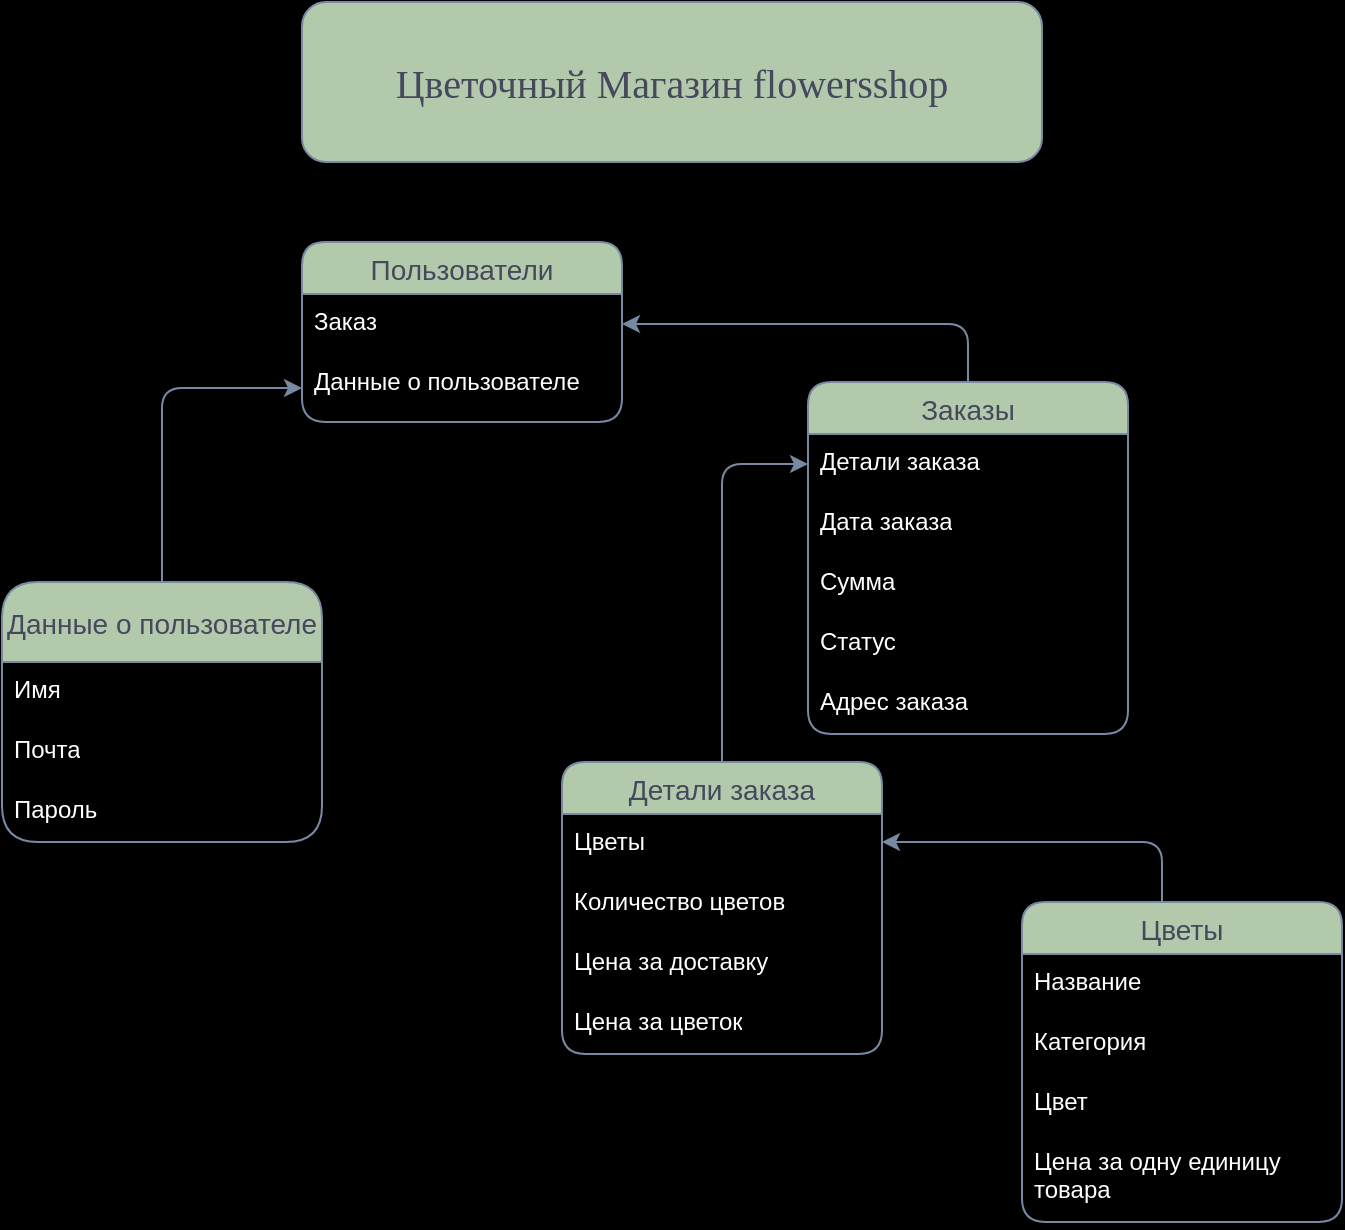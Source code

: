 <mxfile version="21.7.2" type="device">
  <diagram name="Страница — 1" id="4s7IlvpWQAUSDQYPORW6">
    <mxGraphModel dx="2193" dy="745" grid="0" gridSize="10" guides="1" tooltips="1" connect="1" arrows="1" fold="1" page="1" pageScale="1" pageWidth="827" pageHeight="1169" background="#000000" math="0" shadow="0">
      <root>
        <mxCell id="0" />
        <mxCell id="1" parent="0" />
        <mxCell id="m3Bp69-0VZinPHN6RWEW-41" value="Пользователи" style="swimlane;fontStyle=0;childLayout=stackLayout;horizontal=1;startSize=26;horizontalStack=0;resizeParent=1;resizeParentMax=0;resizeLast=0;collapsible=1;marginBottom=0;align=center;fontSize=14;labelBackgroundColor=none;fillColor=#B2C9AB;strokeColor=#788AA3;fontColor=#46495D;rounded=1;" vertex="1" parent="1">
          <mxGeometry x="-240" y="150" width="160" height="90" as="geometry" />
        </mxCell>
        <mxCell id="m3Bp69-0VZinPHN6RWEW-43" value="&lt;font color=&quot;#ffffff&quot;&gt;Заказ&lt;/font&gt;" style="text;strokeColor=none;fillColor=none;spacingLeft=4;spacingRight=4;overflow=hidden;rotatable=0;points=[[0,0.5],[1,0.5]];portConstraint=eastwest;fontSize=12;whiteSpace=wrap;html=1;labelBackgroundColor=none;fontColor=#46495D;rounded=1;" vertex="1" parent="m3Bp69-0VZinPHN6RWEW-41">
          <mxGeometry y="26" width="160" height="30" as="geometry" />
        </mxCell>
        <mxCell id="m3Bp69-0VZinPHN6RWEW-44" value="&lt;font color=&quot;#ffffff&quot;&gt;Данные о пользователе&lt;/font&gt;" style="text;strokeColor=none;fillColor=none;spacingLeft=4;spacingRight=4;overflow=hidden;rotatable=0;points=[[0,0.5],[1,0.5]];portConstraint=eastwest;fontSize=12;whiteSpace=wrap;html=1;labelBackgroundColor=none;fontColor=#46495D;rounded=1;" vertex="1" parent="m3Bp69-0VZinPHN6RWEW-41">
          <mxGeometry y="56" width="160" height="34" as="geometry" />
        </mxCell>
        <mxCell id="m3Bp69-0VZinPHN6RWEW-53" style="edgeStyle=orthogonalEdgeStyle;rounded=1;orthogonalLoop=1;jettySize=auto;html=1;labelBackgroundColor=none;strokeColor=#788AA3;fontColor=default;" edge="1" parent="1" source="m3Bp69-0VZinPHN6RWEW-48" target="m3Bp69-0VZinPHN6RWEW-43">
          <mxGeometry relative="1" as="geometry" />
        </mxCell>
        <mxCell id="m3Bp69-0VZinPHN6RWEW-48" value="Заказы" style="swimlane;fontStyle=0;childLayout=stackLayout;horizontal=1;startSize=26;horizontalStack=0;resizeParent=1;resizeParentMax=0;resizeLast=0;collapsible=1;marginBottom=0;align=center;fontSize=14;labelBackgroundColor=none;fillColor=#B2C9AB;strokeColor=#788AA3;fontColor=#46495D;rounded=1;" vertex="1" parent="1">
          <mxGeometry x="13" y="220" width="160" height="176" as="geometry" />
        </mxCell>
        <mxCell id="m3Bp69-0VZinPHN6RWEW-51" value="&lt;font color=&quot;#ffffff&quot;&gt;Детали заказа&lt;/font&gt;" style="text;strokeColor=none;fillColor=none;spacingLeft=4;spacingRight=4;overflow=hidden;rotatable=0;points=[[0,0.5],[1,0.5]];portConstraint=eastwest;fontSize=12;whiteSpace=wrap;html=1;labelBackgroundColor=none;fontColor=#46495D;rounded=1;" vertex="1" parent="m3Bp69-0VZinPHN6RWEW-48">
          <mxGeometry y="26" width="160" height="30" as="geometry" />
        </mxCell>
        <mxCell id="m3Bp69-0VZinPHN6RWEW-111" value="&lt;font color=&quot;#ffffff&quot;&gt;Дата заказа&lt;/font&gt;" style="text;strokeColor=none;fillColor=none;spacingLeft=4;spacingRight=4;overflow=hidden;rotatable=0;points=[[0,0.5],[1,0.5]];portConstraint=eastwest;fontSize=12;whiteSpace=wrap;html=1;labelBackgroundColor=none;fontColor=#46495D;rounded=1;" vertex="1" parent="m3Bp69-0VZinPHN6RWEW-48">
          <mxGeometry y="56" width="160" height="30" as="geometry" />
        </mxCell>
        <mxCell id="m3Bp69-0VZinPHN6RWEW-112" value="&lt;font color=&quot;#ffffff&quot;&gt;Сумма&lt;/font&gt;" style="text;strokeColor=none;fillColor=none;spacingLeft=4;spacingRight=4;overflow=hidden;rotatable=0;points=[[0,0.5],[1,0.5]];portConstraint=eastwest;fontSize=12;whiteSpace=wrap;html=1;labelBackgroundColor=none;fontColor=#46495D;rounded=1;" vertex="1" parent="m3Bp69-0VZinPHN6RWEW-48">
          <mxGeometry y="86" width="160" height="30" as="geometry" />
        </mxCell>
        <mxCell id="m3Bp69-0VZinPHN6RWEW-113" value="Статус&lt;br&gt;" style="text;strokeColor=none;fillColor=none;spacingLeft=4;spacingRight=4;overflow=hidden;rotatable=0;points=[[0,0.5],[1,0.5]];portConstraint=eastwest;fontSize=12;whiteSpace=wrap;html=1;labelBackgroundColor=none;fontColor=#FFFFFF;rounded=1;" vertex="1" parent="m3Bp69-0VZinPHN6RWEW-48">
          <mxGeometry y="116" width="160" height="30" as="geometry" />
        </mxCell>
        <mxCell id="m3Bp69-0VZinPHN6RWEW-117" value="&lt;font color=&quot;#ffffff&quot;&gt;Адрес заказа&lt;/font&gt;" style="text;strokeColor=none;fillColor=none;spacingLeft=4;spacingRight=4;overflow=hidden;rotatable=0;points=[[0,0.5],[1,0.5]];portConstraint=eastwest;fontSize=12;whiteSpace=wrap;html=1;labelBackgroundColor=none;fontColor=#46495D;rounded=1;" vertex="1" parent="m3Bp69-0VZinPHN6RWEW-48">
          <mxGeometry y="146" width="160" height="30" as="geometry" />
        </mxCell>
        <mxCell id="m3Bp69-0VZinPHN6RWEW-110" style="edgeStyle=orthogonalEdgeStyle;rounded=1;orthogonalLoop=1;jettySize=auto;html=1;labelBackgroundColor=none;strokeColor=#788AA3;fontColor=default;" edge="1" parent="1" source="m3Bp69-0VZinPHN6RWEW-54" target="m3Bp69-0VZinPHN6RWEW-107">
          <mxGeometry relative="1" as="geometry">
            <Array as="points">
              <mxPoint x="190" y="450" />
            </Array>
          </mxGeometry>
        </mxCell>
        <mxCell id="m3Bp69-0VZinPHN6RWEW-54" value="Цветы" style="swimlane;fontStyle=0;childLayout=stackLayout;horizontal=1;startSize=26;horizontalStack=0;resizeParent=1;resizeParentMax=0;resizeLast=0;collapsible=1;marginBottom=0;align=center;fontSize=14;labelBackgroundColor=none;fillColor=#B2C9AB;strokeColor=#788AA3;fontColor=#46495D;rounded=1;" vertex="1" parent="1">
          <mxGeometry x="120" y="480" width="160" height="160" as="geometry" />
        </mxCell>
        <mxCell id="m3Bp69-0VZinPHN6RWEW-57" value="Название" style="text;strokeColor=none;fillColor=none;spacingLeft=4;spacingRight=4;overflow=hidden;rotatable=0;points=[[0,0.5],[1,0.5]];portConstraint=eastwest;fontSize=12;whiteSpace=wrap;html=1;labelBackgroundColor=none;fontColor=#FFFFFF;rounded=1;" vertex="1" parent="m3Bp69-0VZinPHN6RWEW-54">
          <mxGeometry y="26" width="160" height="30" as="geometry" />
        </mxCell>
        <mxCell id="m3Bp69-0VZinPHN6RWEW-55" value="Категория" style="text;strokeColor=none;fillColor=none;spacingLeft=4;spacingRight=4;overflow=hidden;rotatable=0;points=[[0,0.5],[1,0.5]];portConstraint=eastwest;fontSize=12;whiteSpace=wrap;html=1;labelBackgroundColor=none;fontColor=#FFFFFF;rounded=1;" vertex="1" parent="m3Bp69-0VZinPHN6RWEW-54">
          <mxGeometry y="56" width="160" height="30" as="geometry" />
        </mxCell>
        <mxCell id="m3Bp69-0VZinPHN6RWEW-106" value="&lt;font color=&quot;#ffffff&quot;&gt;Цвет&lt;/font&gt;" style="text;strokeColor=none;fillColor=none;spacingLeft=4;spacingRight=4;overflow=hidden;rotatable=0;points=[[0,0.5],[1,0.5]];portConstraint=eastwest;fontSize=12;whiteSpace=wrap;html=1;labelBackgroundColor=none;fontColor=#46495D;rounded=1;" vertex="1" parent="m3Bp69-0VZinPHN6RWEW-54">
          <mxGeometry y="86" width="160" height="30" as="geometry" />
        </mxCell>
        <mxCell id="m3Bp69-0VZinPHN6RWEW-56" value="&lt;font color=&quot;#ffffff&quot;&gt;Цена за одну единицу товара&lt;/font&gt;" style="text;strokeColor=none;fillColor=none;spacingLeft=4;spacingRight=4;overflow=hidden;rotatable=0;points=[[0,0.5],[1,0.5]];portConstraint=eastwest;fontSize=12;whiteSpace=wrap;html=1;labelBackgroundColor=none;fontColor=#46495D;rounded=1;" vertex="1" parent="m3Bp69-0VZinPHN6RWEW-54">
          <mxGeometry y="116" width="160" height="44" as="geometry" />
        </mxCell>
        <mxCell id="m3Bp69-0VZinPHN6RWEW-80" style="edgeStyle=orthogonalEdgeStyle;rounded=1;orthogonalLoop=1;jettySize=auto;html=1;labelBackgroundColor=none;strokeColor=#788AA3;fontColor=default;" edge="1" parent="1" source="m3Bp69-0VZinPHN6RWEW-74" target="m3Bp69-0VZinPHN6RWEW-51">
          <mxGeometry relative="1" as="geometry" />
        </mxCell>
        <mxCell id="m3Bp69-0VZinPHN6RWEW-74" value="Детали заказа" style="swimlane;fontStyle=0;childLayout=stackLayout;horizontal=1;startSize=26;horizontalStack=0;resizeParent=1;resizeParentMax=0;resizeLast=0;collapsible=1;marginBottom=0;align=center;fontSize=14;labelBackgroundColor=none;fillColor=#B2C9AB;strokeColor=#788AA3;fontColor=#46495D;rounded=1;" vertex="1" parent="1">
          <mxGeometry x="-110" y="410" width="160" height="146" as="geometry" />
        </mxCell>
        <mxCell id="m3Bp69-0VZinPHN6RWEW-107" value="&lt;font color=&quot;#ffffff&quot;&gt;Цветы&lt;/font&gt;" style="text;strokeColor=none;fillColor=none;spacingLeft=4;spacingRight=4;overflow=hidden;rotatable=0;points=[[0,0.5],[1,0.5]];portConstraint=eastwest;fontSize=12;whiteSpace=wrap;html=1;labelBackgroundColor=none;fontColor=#46495D;rounded=1;" vertex="1" parent="m3Bp69-0VZinPHN6RWEW-74">
          <mxGeometry y="26" width="160" height="30" as="geometry" />
        </mxCell>
        <mxCell id="m3Bp69-0VZinPHN6RWEW-114" value="&lt;font color=&quot;#ffffff&quot;&gt;Количество цветов&lt;/font&gt;" style="text;strokeColor=none;fillColor=none;spacingLeft=4;spacingRight=4;overflow=hidden;rotatable=0;points=[[0,0.5],[1,0.5]];portConstraint=eastwest;fontSize=12;whiteSpace=wrap;html=1;labelBackgroundColor=none;fontColor=#46495D;rounded=1;" vertex="1" parent="m3Bp69-0VZinPHN6RWEW-74">
          <mxGeometry y="56" width="160" height="30" as="geometry" />
        </mxCell>
        <mxCell id="m3Bp69-0VZinPHN6RWEW-116" value="&lt;font color=&quot;#ffffff&quot;&gt;Цена за доставку&lt;/font&gt;" style="text;strokeColor=none;fillColor=none;spacingLeft=4;spacingRight=4;overflow=hidden;rotatable=0;points=[[0,0.5],[1,0.5]];portConstraint=eastwest;fontSize=12;whiteSpace=wrap;html=1;labelBackgroundColor=none;fontColor=#46495D;rounded=1;" vertex="1" parent="m3Bp69-0VZinPHN6RWEW-74">
          <mxGeometry y="86" width="160" height="30" as="geometry" />
        </mxCell>
        <mxCell id="m3Bp69-0VZinPHN6RWEW-118" value="&lt;font color=&quot;#ffffff&quot;&gt;Цена за цветок&lt;br&gt;&lt;br&gt;&lt;/font&gt;" style="text;strokeColor=none;fillColor=none;spacingLeft=4;spacingRight=4;overflow=hidden;rotatable=0;points=[[0,0.5],[1,0.5]];portConstraint=eastwest;fontSize=12;whiteSpace=wrap;html=1;labelBackgroundColor=none;fontColor=#46495D;rounded=1;" vertex="1" parent="m3Bp69-0VZinPHN6RWEW-74">
          <mxGeometry y="116" width="160" height="30" as="geometry" />
        </mxCell>
        <mxCell id="m3Bp69-0VZinPHN6RWEW-98" style="edgeStyle=orthogonalEdgeStyle;rounded=1;orthogonalLoop=1;jettySize=auto;html=1;labelBackgroundColor=none;strokeColor=#788AA3;fontColor=default;" edge="1" parent="1" source="m3Bp69-0VZinPHN6RWEW-94" target="m3Bp69-0VZinPHN6RWEW-44">
          <mxGeometry relative="1" as="geometry" />
        </mxCell>
        <mxCell id="m3Bp69-0VZinPHN6RWEW-94" value="Данные о пользователе" style="swimlane;fontStyle=0;childLayout=stackLayout;horizontal=1;startSize=40;horizontalStack=0;resizeParent=1;resizeParentMax=0;resizeLast=0;collapsible=1;marginBottom=0;align=center;fontSize=14;labelBackgroundColor=none;fillColor=#B2C9AB;strokeColor=#788AA3;fontColor=#46495D;rounded=1;" vertex="1" parent="1">
          <mxGeometry x="-390" y="320" width="160" height="130" as="geometry" />
        </mxCell>
        <mxCell id="m3Bp69-0VZinPHN6RWEW-95" value="&lt;font color=&quot;#ffffff&quot;&gt;Имя&lt;/font&gt;" style="text;strokeColor=none;fillColor=none;spacingLeft=4;spacingRight=4;overflow=hidden;rotatable=0;points=[[0,0.5],[1,0.5]];portConstraint=eastwest;fontSize=12;whiteSpace=wrap;html=1;labelBackgroundColor=none;fontColor=#46495D;rounded=1;" vertex="1" parent="m3Bp69-0VZinPHN6RWEW-94">
          <mxGeometry y="40" width="160" height="30" as="geometry" />
        </mxCell>
        <mxCell id="m3Bp69-0VZinPHN6RWEW-96" value="&lt;font color=&quot;#ffffff&quot;&gt;Почта&lt;/font&gt;" style="text;strokeColor=none;fillColor=none;spacingLeft=4;spacingRight=4;overflow=hidden;rotatable=0;points=[[0,0.5],[1,0.5]];portConstraint=eastwest;fontSize=12;whiteSpace=wrap;html=1;labelBackgroundColor=none;fontColor=#46495D;rounded=1;" vertex="1" parent="m3Bp69-0VZinPHN6RWEW-94">
          <mxGeometry y="70" width="160" height="30" as="geometry" />
        </mxCell>
        <mxCell id="m3Bp69-0VZinPHN6RWEW-97" value="&lt;font color=&quot;#ffffff&quot;&gt;Пароль&lt;/font&gt;" style="text;strokeColor=none;fillColor=none;spacingLeft=4;spacingRight=4;overflow=hidden;rotatable=0;points=[[0,0.5],[1,0.5]];portConstraint=eastwest;fontSize=12;whiteSpace=wrap;html=1;labelBackgroundColor=none;fontColor=#46495D;rounded=1;" vertex="1" parent="m3Bp69-0VZinPHN6RWEW-94">
          <mxGeometry y="100" width="160" height="30" as="geometry" />
        </mxCell>
        <mxCell id="m3Bp69-0VZinPHN6RWEW-100" value="&lt;font face=&quot;Lucida Console&quot; style=&quot;font-size: 20px;&quot;&gt;Цветочный Магазин flowersshop&lt;/font&gt;" style="text;html=1;strokeColor=#788AA3;fillColor=#B2C9AB;align=center;verticalAlign=middle;whiteSpace=wrap;rounded=1;labelBackgroundColor=none;fontColor=#46495D;" vertex="1" parent="1">
          <mxGeometry x="-240" y="30" width="370" height="80" as="geometry" />
        </mxCell>
      </root>
    </mxGraphModel>
  </diagram>
</mxfile>
